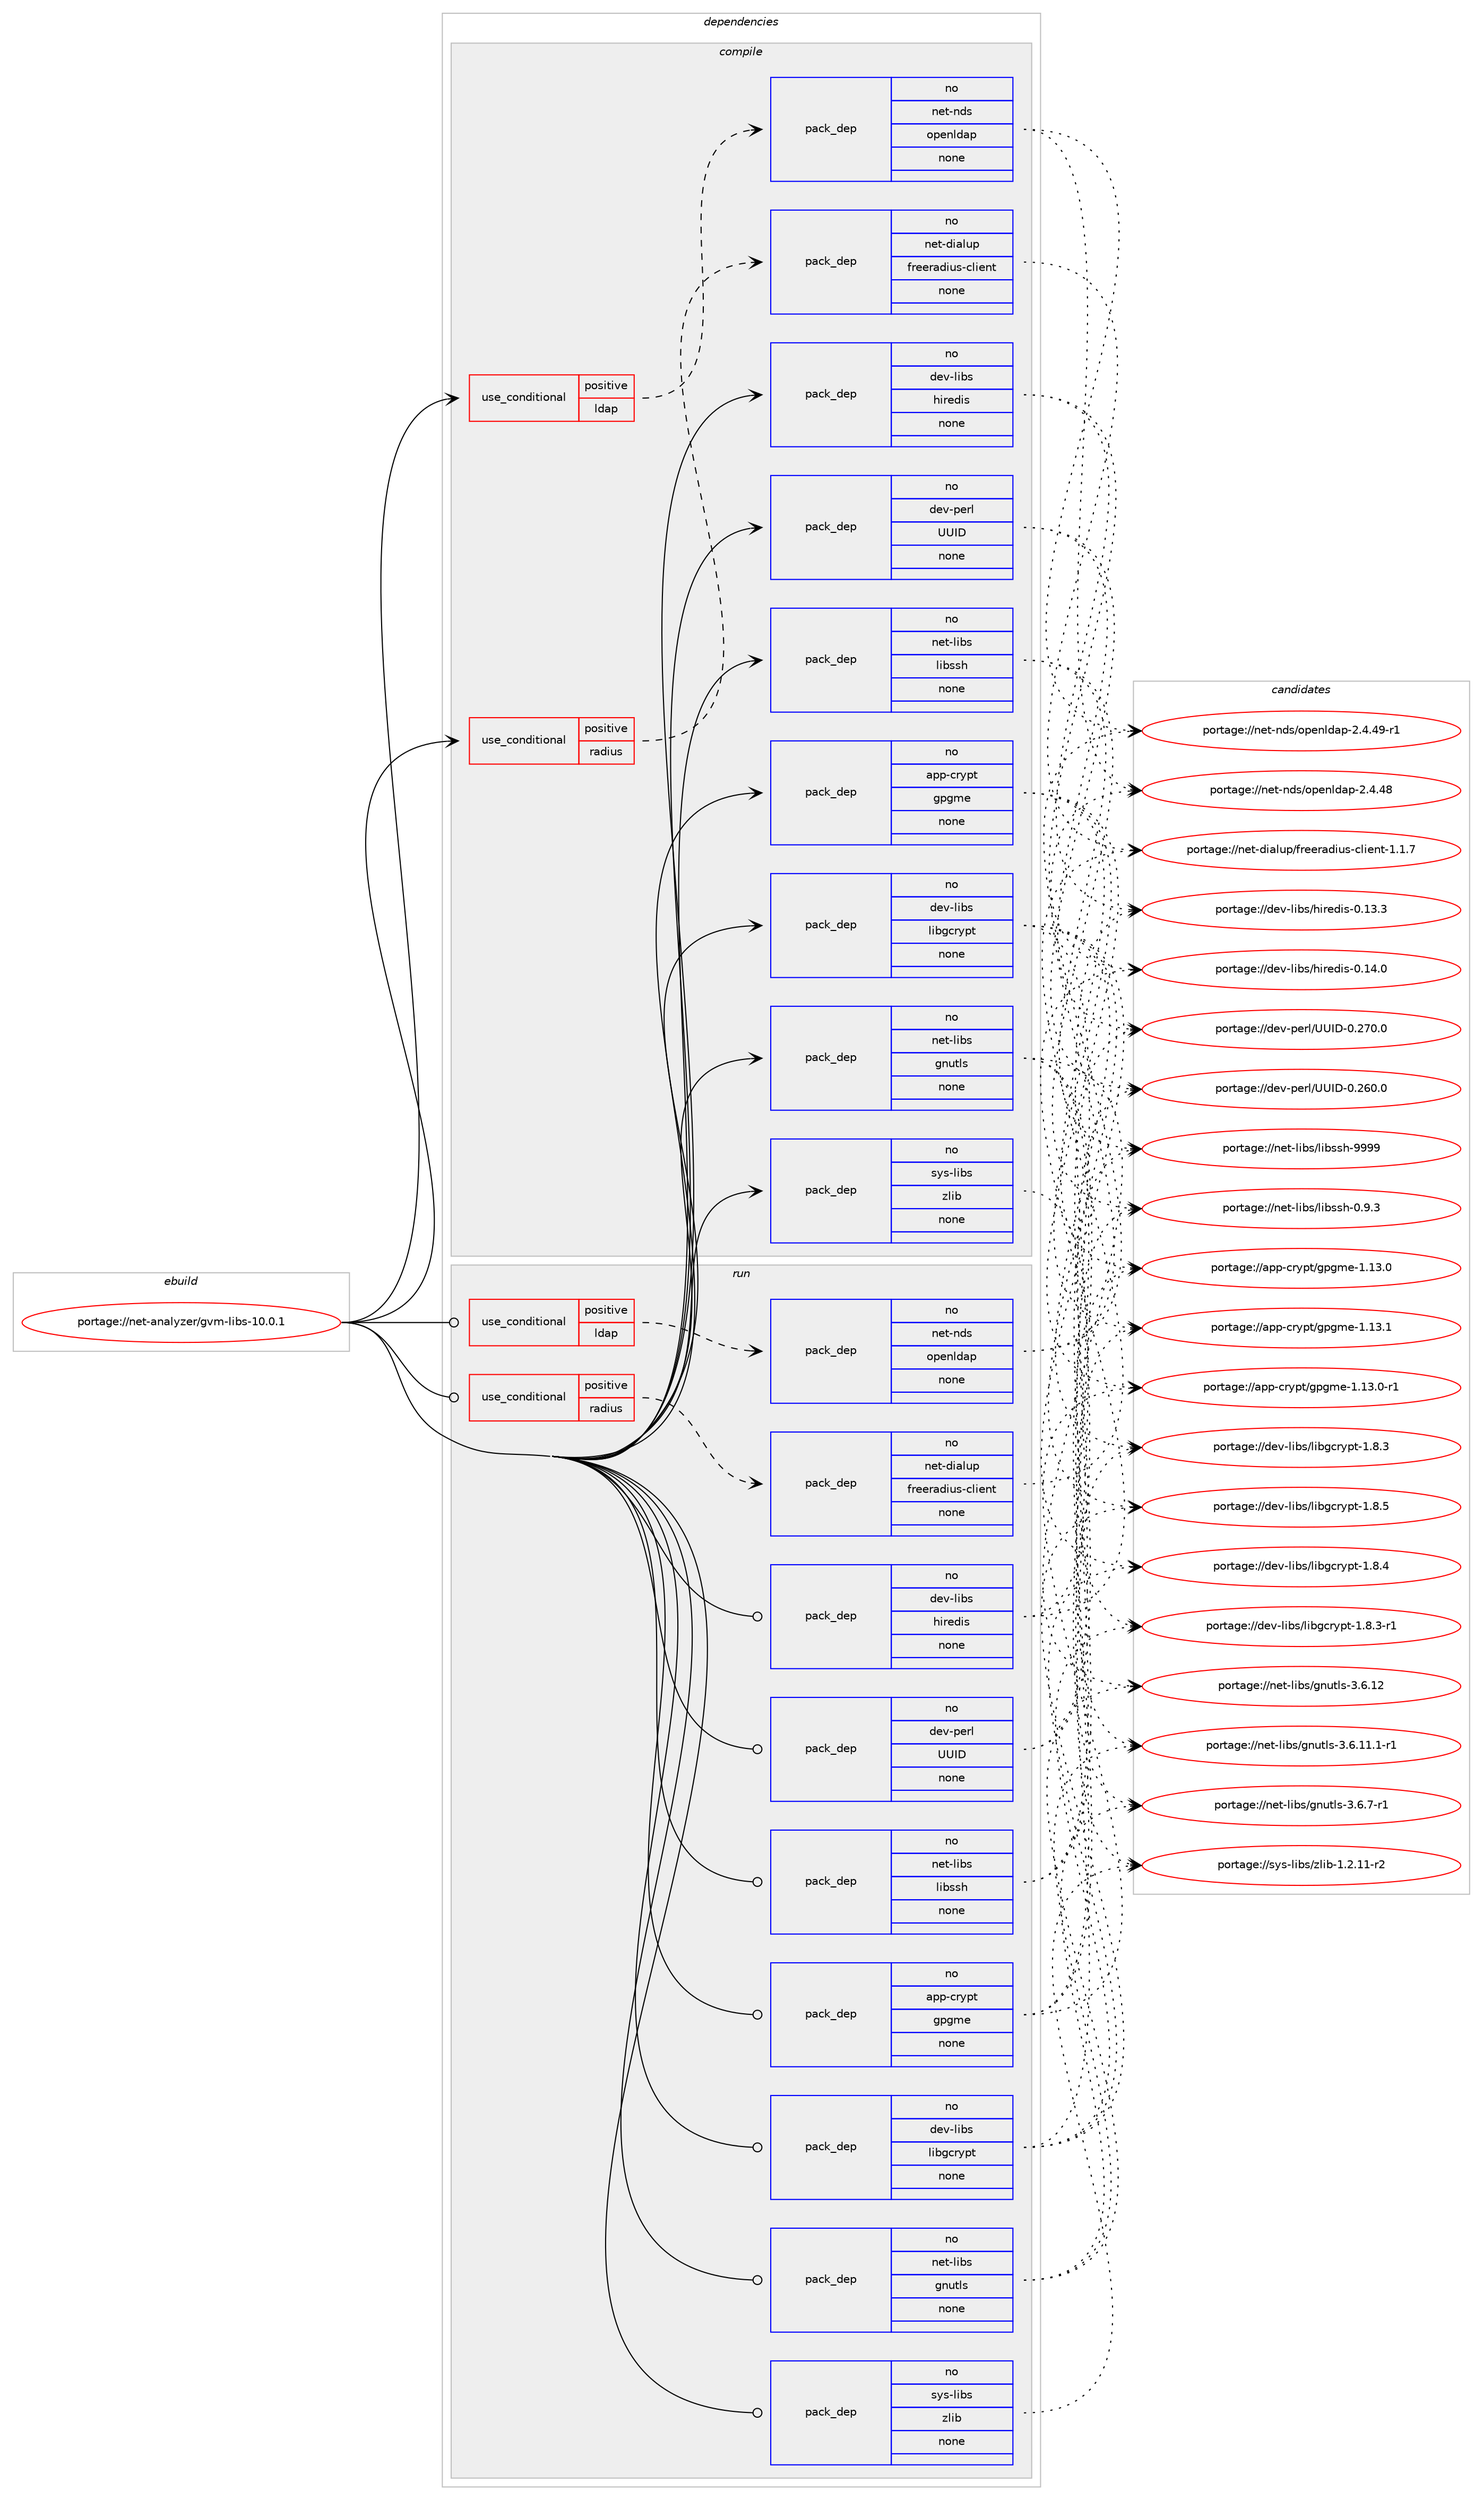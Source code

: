 digraph prolog {

# *************
# Graph options
# *************

newrank=true;
concentrate=true;
compound=true;
graph [rankdir=LR,fontname=Helvetica,fontsize=10,ranksep=1.5];#, ranksep=2.5, nodesep=0.2];
edge  [arrowhead=vee];
node  [fontname=Helvetica,fontsize=10];

# **********
# The ebuild
# **********

subgraph cluster_leftcol {
color=gray;
rank=same;
label=<<i>ebuild</i>>;
id [label="portage://net-analyzer/gvm-libs-10.0.1", color=red, width=4, href="../net-analyzer/gvm-libs-10.0.1.svg"];
}

# ****************
# The dependencies
# ****************

subgraph cluster_midcol {
color=gray;
label=<<i>dependencies</i>>;
subgraph cluster_compile {
fillcolor="#eeeeee";
style=filled;
label=<<i>compile</i>>;
subgraph cond35378 {
dependency156688 [label=<<TABLE BORDER="0" CELLBORDER="1" CELLSPACING="0" CELLPADDING="4"><TR><TD ROWSPAN="3" CELLPADDING="10">use_conditional</TD></TR><TR><TD>positive</TD></TR><TR><TD>ldap</TD></TR></TABLE>>, shape=none, color=red];
subgraph pack118737 {
dependency156689 [label=<<TABLE BORDER="0" CELLBORDER="1" CELLSPACING="0" CELLPADDING="4" WIDTH="220"><TR><TD ROWSPAN="6" CELLPADDING="30">pack_dep</TD></TR><TR><TD WIDTH="110">no</TD></TR><TR><TD>net-nds</TD></TR><TR><TD>openldap</TD></TR><TR><TD>none</TD></TR><TR><TD></TD></TR></TABLE>>, shape=none, color=blue];
}
dependency156688:e -> dependency156689:w [weight=20,style="dashed",arrowhead="vee"];
}
id:e -> dependency156688:w [weight=20,style="solid",arrowhead="vee"];
subgraph cond35379 {
dependency156690 [label=<<TABLE BORDER="0" CELLBORDER="1" CELLSPACING="0" CELLPADDING="4"><TR><TD ROWSPAN="3" CELLPADDING="10">use_conditional</TD></TR><TR><TD>positive</TD></TR><TR><TD>radius</TD></TR></TABLE>>, shape=none, color=red];
subgraph pack118738 {
dependency156691 [label=<<TABLE BORDER="0" CELLBORDER="1" CELLSPACING="0" CELLPADDING="4" WIDTH="220"><TR><TD ROWSPAN="6" CELLPADDING="30">pack_dep</TD></TR><TR><TD WIDTH="110">no</TD></TR><TR><TD>net-dialup</TD></TR><TR><TD>freeradius-client</TD></TR><TR><TD>none</TD></TR><TR><TD></TD></TR></TABLE>>, shape=none, color=blue];
}
dependency156690:e -> dependency156691:w [weight=20,style="dashed",arrowhead="vee"];
}
id:e -> dependency156690:w [weight=20,style="solid",arrowhead="vee"];
subgraph pack118739 {
dependency156692 [label=<<TABLE BORDER="0" CELLBORDER="1" CELLSPACING="0" CELLPADDING="4" WIDTH="220"><TR><TD ROWSPAN="6" CELLPADDING="30">pack_dep</TD></TR><TR><TD WIDTH="110">no</TD></TR><TR><TD>app-crypt</TD></TR><TR><TD>gpgme</TD></TR><TR><TD>none</TD></TR><TR><TD></TD></TR></TABLE>>, shape=none, color=blue];
}
id:e -> dependency156692:w [weight=20,style="solid",arrowhead="vee"];
subgraph pack118740 {
dependency156693 [label=<<TABLE BORDER="0" CELLBORDER="1" CELLSPACING="0" CELLPADDING="4" WIDTH="220"><TR><TD ROWSPAN="6" CELLPADDING="30">pack_dep</TD></TR><TR><TD WIDTH="110">no</TD></TR><TR><TD>dev-libs</TD></TR><TR><TD>hiredis</TD></TR><TR><TD>none</TD></TR><TR><TD></TD></TR></TABLE>>, shape=none, color=blue];
}
id:e -> dependency156693:w [weight=20,style="solid",arrowhead="vee"];
subgraph pack118741 {
dependency156694 [label=<<TABLE BORDER="0" CELLBORDER="1" CELLSPACING="0" CELLPADDING="4" WIDTH="220"><TR><TD ROWSPAN="6" CELLPADDING="30">pack_dep</TD></TR><TR><TD WIDTH="110">no</TD></TR><TR><TD>dev-libs</TD></TR><TR><TD>libgcrypt</TD></TR><TR><TD>none</TD></TR><TR><TD></TD></TR></TABLE>>, shape=none, color=blue];
}
id:e -> dependency156694:w [weight=20,style="solid",arrowhead="vee"];
subgraph pack118742 {
dependency156695 [label=<<TABLE BORDER="0" CELLBORDER="1" CELLSPACING="0" CELLPADDING="4" WIDTH="220"><TR><TD ROWSPAN="6" CELLPADDING="30">pack_dep</TD></TR><TR><TD WIDTH="110">no</TD></TR><TR><TD>dev-perl</TD></TR><TR><TD>UUID</TD></TR><TR><TD>none</TD></TR><TR><TD></TD></TR></TABLE>>, shape=none, color=blue];
}
id:e -> dependency156695:w [weight=20,style="solid",arrowhead="vee"];
subgraph pack118743 {
dependency156696 [label=<<TABLE BORDER="0" CELLBORDER="1" CELLSPACING="0" CELLPADDING="4" WIDTH="220"><TR><TD ROWSPAN="6" CELLPADDING="30">pack_dep</TD></TR><TR><TD WIDTH="110">no</TD></TR><TR><TD>net-libs</TD></TR><TR><TD>gnutls</TD></TR><TR><TD>none</TD></TR><TR><TD></TD></TR></TABLE>>, shape=none, color=blue];
}
id:e -> dependency156696:w [weight=20,style="solid",arrowhead="vee"];
subgraph pack118744 {
dependency156697 [label=<<TABLE BORDER="0" CELLBORDER="1" CELLSPACING="0" CELLPADDING="4" WIDTH="220"><TR><TD ROWSPAN="6" CELLPADDING="30">pack_dep</TD></TR><TR><TD WIDTH="110">no</TD></TR><TR><TD>net-libs</TD></TR><TR><TD>libssh</TD></TR><TR><TD>none</TD></TR><TR><TD></TD></TR></TABLE>>, shape=none, color=blue];
}
id:e -> dependency156697:w [weight=20,style="solid",arrowhead="vee"];
subgraph pack118745 {
dependency156698 [label=<<TABLE BORDER="0" CELLBORDER="1" CELLSPACING="0" CELLPADDING="4" WIDTH="220"><TR><TD ROWSPAN="6" CELLPADDING="30">pack_dep</TD></TR><TR><TD WIDTH="110">no</TD></TR><TR><TD>sys-libs</TD></TR><TR><TD>zlib</TD></TR><TR><TD>none</TD></TR><TR><TD></TD></TR></TABLE>>, shape=none, color=blue];
}
id:e -> dependency156698:w [weight=20,style="solid",arrowhead="vee"];
}
subgraph cluster_compileandrun {
fillcolor="#eeeeee";
style=filled;
label=<<i>compile and run</i>>;
}
subgraph cluster_run {
fillcolor="#eeeeee";
style=filled;
label=<<i>run</i>>;
subgraph cond35380 {
dependency156699 [label=<<TABLE BORDER="0" CELLBORDER="1" CELLSPACING="0" CELLPADDING="4"><TR><TD ROWSPAN="3" CELLPADDING="10">use_conditional</TD></TR><TR><TD>positive</TD></TR><TR><TD>ldap</TD></TR></TABLE>>, shape=none, color=red];
subgraph pack118746 {
dependency156700 [label=<<TABLE BORDER="0" CELLBORDER="1" CELLSPACING="0" CELLPADDING="4" WIDTH="220"><TR><TD ROWSPAN="6" CELLPADDING="30">pack_dep</TD></TR><TR><TD WIDTH="110">no</TD></TR><TR><TD>net-nds</TD></TR><TR><TD>openldap</TD></TR><TR><TD>none</TD></TR><TR><TD></TD></TR></TABLE>>, shape=none, color=blue];
}
dependency156699:e -> dependency156700:w [weight=20,style="dashed",arrowhead="vee"];
}
id:e -> dependency156699:w [weight=20,style="solid",arrowhead="odot"];
subgraph cond35381 {
dependency156701 [label=<<TABLE BORDER="0" CELLBORDER="1" CELLSPACING="0" CELLPADDING="4"><TR><TD ROWSPAN="3" CELLPADDING="10">use_conditional</TD></TR><TR><TD>positive</TD></TR><TR><TD>radius</TD></TR></TABLE>>, shape=none, color=red];
subgraph pack118747 {
dependency156702 [label=<<TABLE BORDER="0" CELLBORDER="1" CELLSPACING="0" CELLPADDING="4" WIDTH="220"><TR><TD ROWSPAN="6" CELLPADDING="30">pack_dep</TD></TR><TR><TD WIDTH="110">no</TD></TR><TR><TD>net-dialup</TD></TR><TR><TD>freeradius-client</TD></TR><TR><TD>none</TD></TR><TR><TD></TD></TR></TABLE>>, shape=none, color=blue];
}
dependency156701:e -> dependency156702:w [weight=20,style="dashed",arrowhead="vee"];
}
id:e -> dependency156701:w [weight=20,style="solid",arrowhead="odot"];
subgraph pack118748 {
dependency156703 [label=<<TABLE BORDER="0" CELLBORDER="1" CELLSPACING="0" CELLPADDING="4" WIDTH="220"><TR><TD ROWSPAN="6" CELLPADDING="30">pack_dep</TD></TR><TR><TD WIDTH="110">no</TD></TR><TR><TD>app-crypt</TD></TR><TR><TD>gpgme</TD></TR><TR><TD>none</TD></TR><TR><TD></TD></TR></TABLE>>, shape=none, color=blue];
}
id:e -> dependency156703:w [weight=20,style="solid",arrowhead="odot"];
subgraph pack118749 {
dependency156704 [label=<<TABLE BORDER="0" CELLBORDER="1" CELLSPACING="0" CELLPADDING="4" WIDTH="220"><TR><TD ROWSPAN="6" CELLPADDING="30">pack_dep</TD></TR><TR><TD WIDTH="110">no</TD></TR><TR><TD>dev-libs</TD></TR><TR><TD>hiredis</TD></TR><TR><TD>none</TD></TR><TR><TD></TD></TR></TABLE>>, shape=none, color=blue];
}
id:e -> dependency156704:w [weight=20,style="solid",arrowhead="odot"];
subgraph pack118750 {
dependency156705 [label=<<TABLE BORDER="0" CELLBORDER="1" CELLSPACING="0" CELLPADDING="4" WIDTH="220"><TR><TD ROWSPAN="6" CELLPADDING="30">pack_dep</TD></TR><TR><TD WIDTH="110">no</TD></TR><TR><TD>dev-libs</TD></TR><TR><TD>libgcrypt</TD></TR><TR><TD>none</TD></TR><TR><TD></TD></TR></TABLE>>, shape=none, color=blue];
}
id:e -> dependency156705:w [weight=20,style="solid",arrowhead="odot"];
subgraph pack118751 {
dependency156706 [label=<<TABLE BORDER="0" CELLBORDER="1" CELLSPACING="0" CELLPADDING="4" WIDTH="220"><TR><TD ROWSPAN="6" CELLPADDING="30">pack_dep</TD></TR><TR><TD WIDTH="110">no</TD></TR><TR><TD>dev-perl</TD></TR><TR><TD>UUID</TD></TR><TR><TD>none</TD></TR><TR><TD></TD></TR></TABLE>>, shape=none, color=blue];
}
id:e -> dependency156706:w [weight=20,style="solid",arrowhead="odot"];
subgraph pack118752 {
dependency156707 [label=<<TABLE BORDER="0" CELLBORDER="1" CELLSPACING="0" CELLPADDING="4" WIDTH="220"><TR><TD ROWSPAN="6" CELLPADDING="30">pack_dep</TD></TR><TR><TD WIDTH="110">no</TD></TR><TR><TD>net-libs</TD></TR><TR><TD>gnutls</TD></TR><TR><TD>none</TD></TR><TR><TD></TD></TR></TABLE>>, shape=none, color=blue];
}
id:e -> dependency156707:w [weight=20,style="solid",arrowhead="odot"];
subgraph pack118753 {
dependency156708 [label=<<TABLE BORDER="0" CELLBORDER="1" CELLSPACING="0" CELLPADDING="4" WIDTH="220"><TR><TD ROWSPAN="6" CELLPADDING="30">pack_dep</TD></TR><TR><TD WIDTH="110">no</TD></TR><TR><TD>net-libs</TD></TR><TR><TD>libssh</TD></TR><TR><TD>none</TD></TR><TR><TD></TD></TR></TABLE>>, shape=none, color=blue];
}
id:e -> dependency156708:w [weight=20,style="solid",arrowhead="odot"];
subgraph pack118754 {
dependency156709 [label=<<TABLE BORDER="0" CELLBORDER="1" CELLSPACING="0" CELLPADDING="4" WIDTH="220"><TR><TD ROWSPAN="6" CELLPADDING="30">pack_dep</TD></TR><TR><TD WIDTH="110">no</TD></TR><TR><TD>sys-libs</TD></TR><TR><TD>zlib</TD></TR><TR><TD>none</TD></TR><TR><TD></TD></TR></TABLE>>, shape=none, color=blue];
}
id:e -> dependency156709:w [weight=20,style="solid",arrowhead="odot"];
}
}

# **************
# The candidates
# **************

subgraph cluster_choices {
rank=same;
color=gray;
label=<<i>candidates</i>>;

subgraph choice118737 {
color=black;
nodesep=1;
choice110101116451101001154711111210111010810097112455046524652574511449 [label="portage://net-nds/openldap-2.4.49-r1", color=red, width=4,href="../net-nds/openldap-2.4.49-r1.svg"];
choice11010111645110100115471111121011101081009711245504652465256 [label="portage://net-nds/openldap-2.4.48", color=red, width=4,href="../net-nds/openldap-2.4.48.svg"];
dependency156689:e -> choice110101116451101001154711111210111010810097112455046524652574511449:w [style=dotted,weight="100"];
dependency156689:e -> choice11010111645110100115471111121011101081009711245504652465256:w [style=dotted,weight="100"];
}
subgraph choice118738 {
color=black;
nodesep=1;
choice110101116451001059710811711247102114101101114971001051171154599108105101110116454946494655 [label="portage://net-dialup/freeradius-client-1.1.7", color=red, width=4,href="../net-dialup/freeradius-client-1.1.7.svg"];
dependency156691:e -> choice110101116451001059710811711247102114101101114971001051171154599108105101110116454946494655:w [style=dotted,weight="100"];
}
subgraph choice118739 {
color=black;
nodesep=1;
choice9711211245991141211121164710311210310910145494649514649 [label="portage://app-crypt/gpgme-1.13.1", color=red, width=4,href="../app-crypt/gpgme-1.13.1.svg"];
choice97112112459911412111211647103112103109101454946495146484511449 [label="portage://app-crypt/gpgme-1.13.0-r1", color=red, width=4,href="../app-crypt/gpgme-1.13.0-r1.svg"];
choice9711211245991141211121164710311210310910145494649514648 [label="portage://app-crypt/gpgme-1.13.0", color=red, width=4,href="../app-crypt/gpgme-1.13.0.svg"];
dependency156692:e -> choice9711211245991141211121164710311210310910145494649514649:w [style=dotted,weight="100"];
dependency156692:e -> choice97112112459911412111211647103112103109101454946495146484511449:w [style=dotted,weight="100"];
dependency156692:e -> choice9711211245991141211121164710311210310910145494649514648:w [style=dotted,weight="100"];
}
subgraph choice118740 {
color=black;
nodesep=1;
choice10010111845108105981154710410511410110010511545484649524648 [label="portage://dev-libs/hiredis-0.14.0", color=red, width=4,href="../dev-libs/hiredis-0.14.0.svg"];
choice10010111845108105981154710410511410110010511545484649514651 [label="portage://dev-libs/hiredis-0.13.3", color=red, width=4,href="../dev-libs/hiredis-0.13.3.svg"];
dependency156693:e -> choice10010111845108105981154710410511410110010511545484649524648:w [style=dotted,weight="100"];
dependency156693:e -> choice10010111845108105981154710410511410110010511545484649514651:w [style=dotted,weight="100"];
}
subgraph choice118741 {
color=black;
nodesep=1;
choice1001011184510810598115471081059810399114121112116454946564653 [label="portage://dev-libs/libgcrypt-1.8.5", color=red, width=4,href="../dev-libs/libgcrypt-1.8.5.svg"];
choice1001011184510810598115471081059810399114121112116454946564652 [label="portage://dev-libs/libgcrypt-1.8.4", color=red, width=4,href="../dev-libs/libgcrypt-1.8.4.svg"];
choice10010111845108105981154710810598103991141211121164549465646514511449 [label="portage://dev-libs/libgcrypt-1.8.3-r1", color=red, width=4,href="../dev-libs/libgcrypt-1.8.3-r1.svg"];
choice1001011184510810598115471081059810399114121112116454946564651 [label="portage://dev-libs/libgcrypt-1.8.3", color=red, width=4,href="../dev-libs/libgcrypt-1.8.3.svg"];
dependency156694:e -> choice1001011184510810598115471081059810399114121112116454946564653:w [style=dotted,weight="100"];
dependency156694:e -> choice1001011184510810598115471081059810399114121112116454946564652:w [style=dotted,weight="100"];
dependency156694:e -> choice10010111845108105981154710810598103991141211121164549465646514511449:w [style=dotted,weight="100"];
dependency156694:e -> choice1001011184510810598115471081059810399114121112116454946564651:w [style=dotted,weight="100"];
}
subgraph choice118742 {
color=black;
nodesep=1;
choice1001011184511210111410847858573684548465055484648 [label="portage://dev-perl/UUID-0.270.0", color=red, width=4,href="../dev-perl/UUID-0.270.0.svg"];
choice1001011184511210111410847858573684548465054484648 [label="portage://dev-perl/UUID-0.260.0", color=red, width=4,href="../dev-perl/UUID-0.260.0.svg"];
dependency156695:e -> choice1001011184511210111410847858573684548465055484648:w [style=dotted,weight="100"];
dependency156695:e -> choice1001011184511210111410847858573684548465054484648:w [style=dotted,weight="100"];
}
subgraph choice118743 {
color=black;
nodesep=1;
choice1101011164510810598115471031101171161081154551465446554511449 [label="portage://net-libs/gnutls-3.6.7-r1", color=red, width=4,href="../net-libs/gnutls-3.6.7-r1.svg"];
choice11010111645108105981154710311011711610811545514654464950 [label="portage://net-libs/gnutls-3.6.12", color=red, width=4,href="../net-libs/gnutls-3.6.12.svg"];
choice1101011164510810598115471031101171161081154551465446494946494511449 [label="portage://net-libs/gnutls-3.6.11.1-r1", color=red, width=4,href="../net-libs/gnutls-3.6.11.1-r1.svg"];
dependency156696:e -> choice1101011164510810598115471031101171161081154551465446554511449:w [style=dotted,weight="100"];
dependency156696:e -> choice11010111645108105981154710311011711610811545514654464950:w [style=dotted,weight="100"];
dependency156696:e -> choice1101011164510810598115471031101171161081154551465446494946494511449:w [style=dotted,weight="100"];
}
subgraph choice118744 {
color=black;
nodesep=1;
choice110101116451081059811547108105981151151044557575757 [label="portage://net-libs/libssh-9999", color=red, width=4,href="../net-libs/libssh-9999.svg"];
choice11010111645108105981154710810598115115104454846574651 [label="portage://net-libs/libssh-0.9.3", color=red, width=4,href="../net-libs/libssh-0.9.3.svg"];
dependency156697:e -> choice110101116451081059811547108105981151151044557575757:w [style=dotted,weight="100"];
dependency156697:e -> choice11010111645108105981154710810598115115104454846574651:w [style=dotted,weight="100"];
}
subgraph choice118745 {
color=black;
nodesep=1;
choice11512111545108105981154712210810598454946504649494511450 [label="portage://sys-libs/zlib-1.2.11-r2", color=red, width=4,href="../sys-libs/zlib-1.2.11-r2.svg"];
dependency156698:e -> choice11512111545108105981154712210810598454946504649494511450:w [style=dotted,weight="100"];
}
subgraph choice118746 {
color=black;
nodesep=1;
choice110101116451101001154711111210111010810097112455046524652574511449 [label="portage://net-nds/openldap-2.4.49-r1", color=red, width=4,href="../net-nds/openldap-2.4.49-r1.svg"];
choice11010111645110100115471111121011101081009711245504652465256 [label="portage://net-nds/openldap-2.4.48", color=red, width=4,href="../net-nds/openldap-2.4.48.svg"];
dependency156700:e -> choice110101116451101001154711111210111010810097112455046524652574511449:w [style=dotted,weight="100"];
dependency156700:e -> choice11010111645110100115471111121011101081009711245504652465256:w [style=dotted,weight="100"];
}
subgraph choice118747 {
color=black;
nodesep=1;
choice110101116451001059710811711247102114101101114971001051171154599108105101110116454946494655 [label="portage://net-dialup/freeradius-client-1.1.7", color=red, width=4,href="../net-dialup/freeradius-client-1.1.7.svg"];
dependency156702:e -> choice110101116451001059710811711247102114101101114971001051171154599108105101110116454946494655:w [style=dotted,weight="100"];
}
subgraph choice118748 {
color=black;
nodesep=1;
choice9711211245991141211121164710311210310910145494649514649 [label="portage://app-crypt/gpgme-1.13.1", color=red, width=4,href="../app-crypt/gpgme-1.13.1.svg"];
choice97112112459911412111211647103112103109101454946495146484511449 [label="portage://app-crypt/gpgme-1.13.0-r1", color=red, width=4,href="../app-crypt/gpgme-1.13.0-r1.svg"];
choice9711211245991141211121164710311210310910145494649514648 [label="portage://app-crypt/gpgme-1.13.0", color=red, width=4,href="../app-crypt/gpgme-1.13.0.svg"];
dependency156703:e -> choice9711211245991141211121164710311210310910145494649514649:w [style=dotted,weight="100"];
dependency156703:e -> choice97112112459911412111211647103112103109101454946495146484511449:w [style=dotted,weight="100"];
dependency156703:e -> choice9711211245991141211121164710311210310910145494649514648:w [style=dotted,weight="100"];
}
subgraph choice118749 {
color=black;
nodesep=1;
choice10010111845108105981154710410511410110010511545484649524648 [label="portage://dev-libs/hiredis-0.14.0", color=red, width=4,href="../dev-libs/hiredis-0.14.0.svg"];
choice10010111845108105981154710410511410110010511545484649514651 [label="portage://dev-libs/hiredis-0.13.3", color=red, width=4,href="../dev-libs/hiredis-0.13.3.svg"];
dependency156704:e -> choice10010111845108105981154710410511410110010511545484649524648:w [style=dotted,weight="100"];
dependency156704:e -> choice10010111845108105981154710410511410110010511545484649514651:w [style=dotted,weight="100"];
}
subgraph choice118750 {
color=black;
nodesep=1;
choice1001011184510810598115471081059810399114121112116454946564653 [label="portage://dev-libs/libgcrypt-1.8.5", color=red, width=4,href="../dev-libs/libgcrypt-1.8.5.svg"];
choice1001011184510810598115471081059810399114121112116454946564652 [label="portage://dev-libs/libgcrypt-1.8.4", color=red, width=4,href="../dev-libs/libgcrypt-1.8.4.svg"];
choice10010111845108105981154710810598103991141211121164549465646514511449 [label="portage://dev-libs/libgcrypt-1.8.3-r1", color=red, width=4,href="../dev-libs/libgcrypt-1.8.3-r1.svg"];
choice1001011184510810598115471081059810399114121112116454946564651 [label="portage://dev-libs/libgcrypt-1.8.3", color=red, width=4,href="../dev-libs/libgcrypt-1.8.3.svg"];
dependency156705:e -> choice1001011184510810598115471081059810399114121112116454946564653:w [style=dotted,weight="100"];
dependency156705:e -> choice1001011184510810598115471081059810399114121112116454946564652:w [style=dotted,weight="100"];
dependency156705:e -> choice10010111845108105981154710810598103991141211121164549465646514511449:w [style=dotted,weight="100"];
dependency156705:e -> choice1001011184510810598115471081059810399114121112116454946564651:w [style=dotted,weight="100"];
}
subgraph choice118751 {
color=black;
nodesep=1;
choice1001011184511210111410847858573684548465055484648 [label="portage://dev-perl/UUID-0.270.0", color=red, width=4,href="../dev-perl/UUID-0.270.0.svg"];
choice1001011184511210111410847858573684548465054484648 [label="portage://dev-perl/UUID-0.260.0", color=red, width=4,href="../dev-perl/UUID-0.260.0.svg"];
dependency156706:e -> choice1001011184511210111410847858573684548465055484648:w [style=dotted,weight="100"];
dependency156706:e -> choice1001011184511210111410847858573684548465054484648:w [style=dotted,weight="100"];
}
subgraph choice118752 {
color=black;
nodesep=1;
choice1101011164510810598115471031101171161081154551465446554511449 [label="portage://net-libs/gnutls-3.6.7-r1", color=red, width=4,href="../net-libs/gnutls-3.6.7-r1.svg"];
choice11010111645108105981154710311011711610811545514654464950 [label="portage://net-libs/gnutls-3.6.12", color=red, width=4,href="../net-libs/gnutls-3.6.12.svg"];
choice1101011164510810598115471031101171161081154551465446494946494511449 [label="portage://net-libs/gnutls-3.6.11.1-r1", color=red, width=4,href="../net-libs/gnutls-3.6.11.1-r1.svg"];
dependency156707:e -> choice1101011164510810598115471031101171161081154551465446554511449:w [style=dotted,weight="100"];
dependency156707:e -> choice11010111645108105981154710311011711610811545514654464950:w [style=dotted,weight="100"];
dependency156707:e -> choice1101011164510810598115471031101171161081154551465446494946494511449:w [style=dotted,weight="100"];
}
subgraph choice118753 {
color=black;
nodesep=1;
choice110101116451081059811547108105981151151044557575757 [label="portage://net-libs/libssh-9999", color=red, width=4,href="../net-libs/libssh-9999.svg"];
choice11010111645108105981154710810598115115104454846574651 [label="portage://net-libs/libssh-0.9.3", color=red, width=4,href="../net-libs/libssh-0.9.3.svg"];
dependency156708:e -> choice110101116451081059811547108105981151151044557575757:w [style=dotted,weight="100"];
dependency156708:e -> choice11010111645108105981154710810598115115104454846574651:w [style=dotted,weight="100"];
}
subgraph choice118754 {
color=black;
nodesep=1;
choice11512111545108105981154712210810598454946504649494511450 [label="portage://sys-libs/zlib-1.2.11-r2", color=red, width=4,href="../sys-libs/zlib-1.2.11-r2.svg"];
dependency156709:e -> choice11512111545108105981154712210810598454946504649494511450:w [style=dotted,weight="100"];
}
}

}
